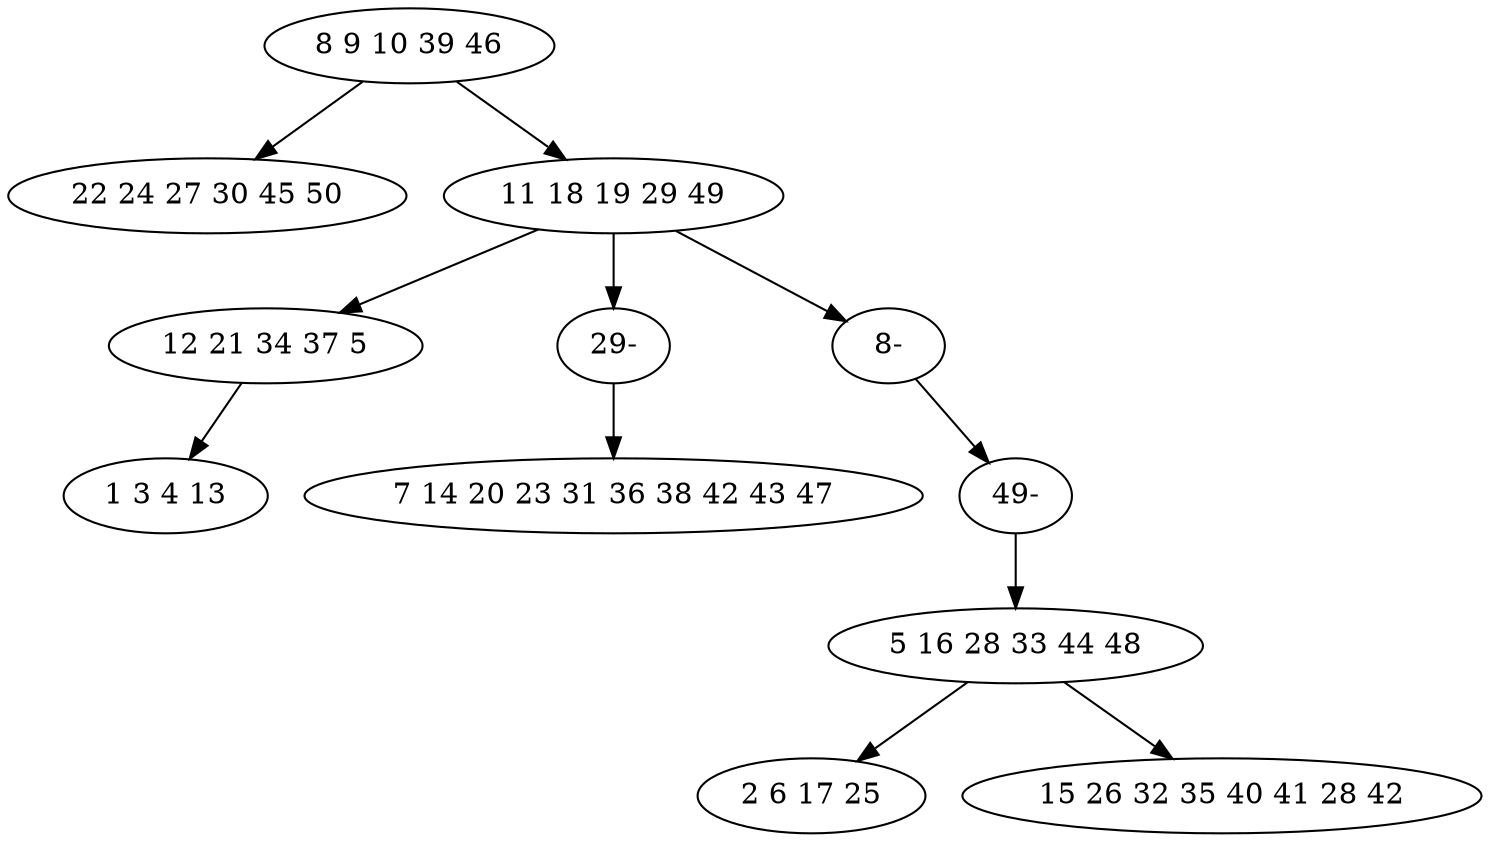 digraph true_tree {
	"0" -> "1"
	"0" -> "2"
	"2" -> "3"
	"2" -> "10"
	"2" -> "9"
	"3" -> "6"
	"5" -> "7"
	"5" -> "8"
	"9" -> "11"
	"10" -> "4"
	"11" -> "5"
	"0" [label="8 9 10 39 46"];
	"1" [label="22 24 27 30 45 50"];
	"2" [label="11 18 19 29 49"];
	"3" [label="12 21 34 37 5"];
	"4" [label="7 14 20 23 31 36 38 42 43 47"];
	"5" [label="5 16 28 33 44 48"];
	"6" [label="1 3 4 13"];
	"7" [label="2 6 17 25"];
	"8" [label="15 26 32 35 40 41 28 42"];
	"9" [label="8-"];
	"10" [label="29-"];
	"11" [label="49-"];
}

